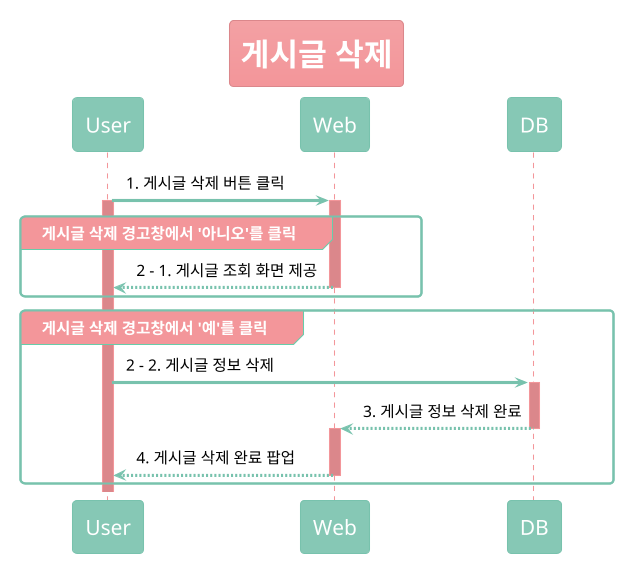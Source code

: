 @startuml
 !theme minty
<style>
root {
    FontName 나눔고딕
    FontSize 15
    FontColor black
}

title {
    FontSize 30
    FontColor white
}

participant {
    FontName 나눔고딕 ExtraBold
    FontSize 20
    FontColor white
}

group {
    BackgroundColor white
    LineThickness 2
    LineStyle 0
    padding 50
    margin 50
}

groupHeader {
    FontSize 15
    FontColor white
    LineColor MediumAquaMarine
}
</style>

participant User as U
participant "Web" as W
participant "DB" as D

title 게시글 삭제

U -> W : 1. 게시글 삭제 버튼 클릭
activate W

group 게시글 삭제 경고창에서 '아니오'를 클릭
activate U
W --> U : 2 - 1. 게시글 조회 화면 제공
deactivate W
end group

group 게시글 삭제 경고창에서 '예'를 클릭
activate U
U -> D : 2 - 2. 게시글 정보 삭제
activate D
D --> W : 3. 게시글 정보 삭제 완료
deactivate D
activate W
W --> U : 4. 게시글 삭제 완료 팝업
deactivate W
end group
@enduml